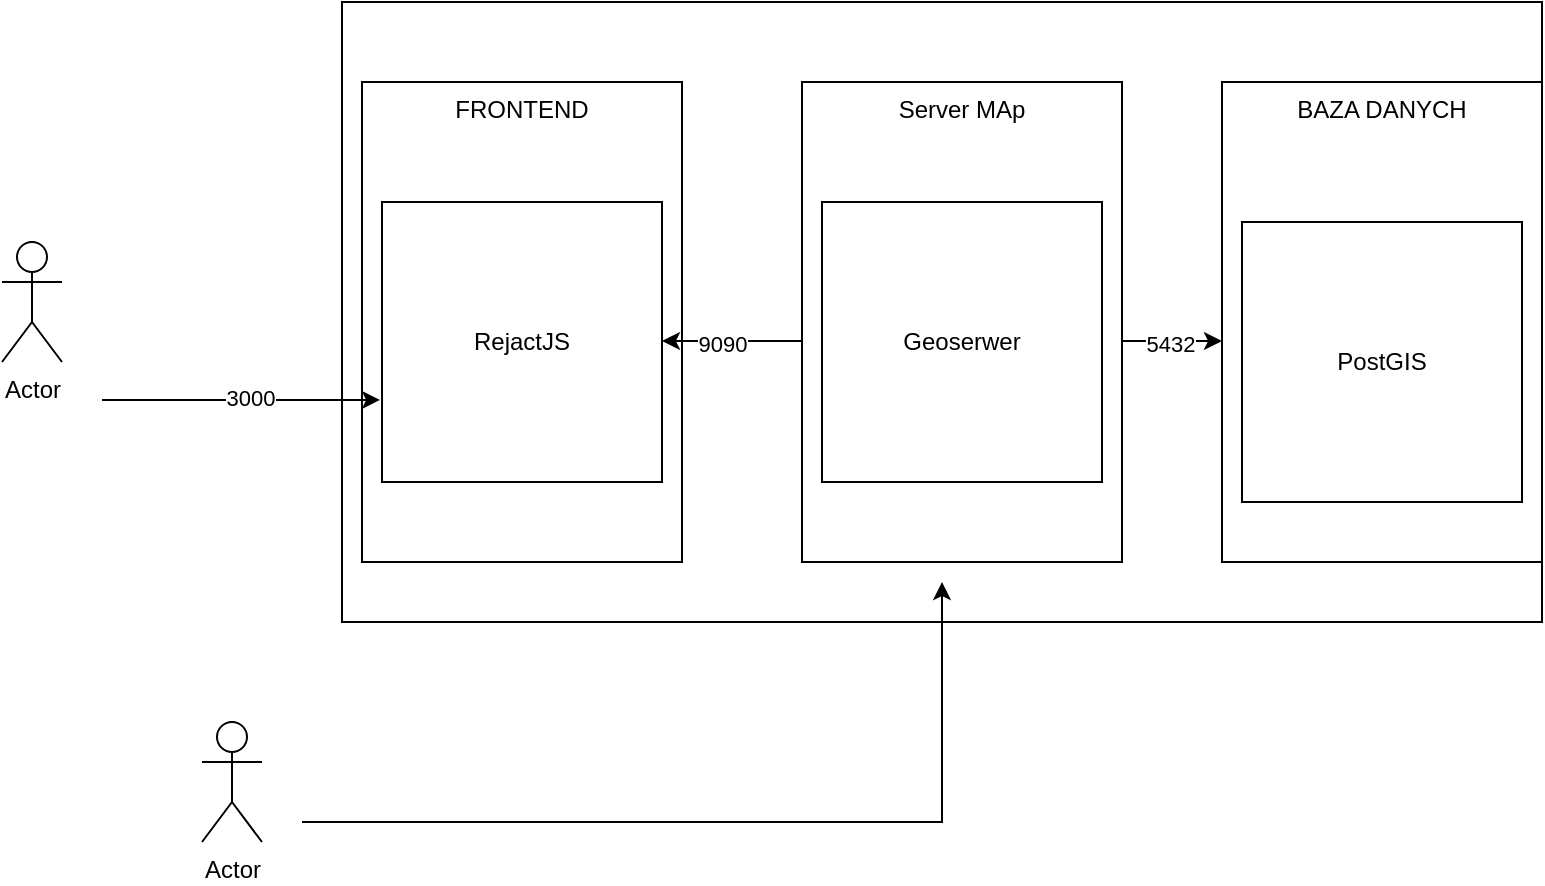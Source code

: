 <mxfile version="26.1.1">
  <diagram name="Strona-1" id="drVkHrgL6Y4eE4CQAnbn">
    <mxGraphModel dx="2261" dy="818" grid="1" gridSize="10" guides="1" tooltips="1" connect="1" arrows="1" fold="1" page="1" pageScale="1" pageWidth="827" pageHeight="1169" math="0" shadow="0">
      <root>
        <mxCell id="0" />
        <mxCell id="1" parent="0" />
        <mxCell id="jtqCCUNuKS-AQmFlPq8c-24" value="" style="rounded=0;whiteSpace=wrap;html=1;" vertex="1" parent="1">
          <mxGeometry x="150" y="240" width="600" height="310" as="geometry" />
        </mxCell>
        <mxCell id="jtqCCUNuKS-AQmFlPq8c-2" value="&lt;font style=&quot;vertical-align: inherit;&quot;&gt;&lt;font style=&quot;vertical-align: inherit;&quot;&gt;FRONTEND&lt;/font&gt;&lt;/font&gt;" style="rounded=0;whiteSpace=wrap;html=1;rotation=0;align=center;verticalAlign=top;" vertex="1" parent="1">
          <mxGeometry x="160" y="280" width="160" height="240" as="geometry" />
        </mxCell>
        <mxCell id="jtqCCUNuKS-AQmFlPq8c-8" value="Actor" style="shape=umlActor;verticalLabelPosition=bottom;verticalAlign=top;html=1;outlineConnect=0;" vertex="1" parent="1">
          <mxGeometry x="-20" y="360" width="30" height="60" as="geometry" />
        </mxCell>
        <mxCell id="jtqCCUNuKS-AQmFlPq8c-9" value="Actor" style="shape=umlActor;verticalLabelPosition=bottom;verticalAlign=top;html=1;outlineConnect=0;" vertex="1" parent="1">
          <mxGeometry x="80" y="600" width="30" height="60" as="geometry" />
        </mxCell>
        <mxCell id="jtqCCUNuKS-AQmFlPq8c-10" value="RejactJS" style="rounded=0;whiteSpace=wrap;html=1;rotation=0;" vertex="1" parent="1">
          <mxGeometry x="170" y="340" width="140" height="140" as="geometry" />
        </mxCell>
        <mxCell id="jtqCCUNuKS-AQmFlPq8c-13" value="" style="endArrow=classic;startArrow=classic;html=1;rounded=0;" edge="1" parent="1">
          <mxGeometry width="50" height="50" relative="1" as="geometry">
            <mxPoint x="310" y="409.5" as="sourcePoint" />
            <mxPoint x="390" y="409.5" as="targetPoint" />
          </mxGeometry>
        </mxCell>
        <mxCell id="jtqCCUNuKS-AQmFlPq8c-22" value="9090" style="edgeLabel;html=1;align=center;verticalAlign=middle;resizable=0;points=[];" vertex="1" connectable="0" parent="jtqCCUNuKS-AQmFlPq8c-13">
          <mxGeometry x="-0.25" relative="1" as="geometry">
            <mxPoint y="1" as="offset" />
          </mxGeometry>
        </mxCell>
        <mxCell id="jtqCCUNuKS-AQmFlPq8c-14" value="" style="endArrow=classic;startArrow=classic;html=1;rounded=0;" edge="1" parent="1">
          <mxGeometry width="50" height="50" relative="1" as="geometry">
            <mxPoint x="510" y="409.5" as="sourcePoint" />
            <mxPoint x="590" y="409.5" as="targetPoint" />
          </mxGeometry>
        </mxCell>
        <mxCell id="jtqCCUNuKS-AQmFlPq8c-21" value="5432" style="edgeLabel;html=1;align=center;verticalAlign=middle;resizable=0;points=[];" vertex="1" connectable="0" parent="jtqCCUNuKS-AQmFlPq8c-14">
          <mxGeometry x="0.35" relative="1" as="geometry">
            <mxPoint y="1" as="offset" />
          </mxGeometry>
        </mxCell>
        <mxCell id="jtqCCUNuKS-AQmFlPq8c-15" value="" style="endArrow=classic;html=1;rounded=0;" edge="1" parent="1">
          <mxGeometry width="50" height="50" relative="1" as="geometry">
            <mxPoint x="130" y="650" as="sourcePoint" />
            <mxPoint x="450" y="530" as="targetPoint" />
            <Array as="points">
              <mxPoint x="450" y="650" />
            </Array>
          </mxGeometry>
        </mxCell>
        <mxCell id="jtqCCUNuKS-AQmFlPq8c-16" value="" style="endArrow=classic;html=1;rounded=0;entryX=-0.007;entryY=0.707;entryDx=0;entryDy=0;entryPerimeter=0;" edge="1" parent="1" target="jtqCCUNuKS-AQmFlPq8c-10">
          <mxGeometry width="50" height="50" relative="1" as="geometry">
            <mxPoint x="30" y="439" as="sourcePoint" />
            <mxPoint x="80" y="385" as="targetPoint" />
          </mxGeometry>
        </mxCell>
        <mxCell id="jtqCCUNuKS-AQmFlPq8c-23" value="3000" style="edgeLabel;html=1;align=center;verticalAlign=middle;resizable=0;points=[];" vertex="1" connectable="0" parent="jtqCCUNuKS-AQmFlPq8c-16">
          <mxGeometry x="0.065" y="1" relative="1" as="geometry">
            <mxPoint as="offset" />
          </mxGeometry>
        </mxCell>
        <mxCell id="jtqCCUNuKS-AQmFlPq8c-17" value="Server MAp" style="rounded=0;whiteSpace=wrap;html=1;rotation=0;align=center;verticalAlign=top;" vertex="1" parent="1">
          <mxGeometry x="380" y="280" width="160" height="240" as="geometry" />
        </mxCell>
        <mxCell id="jtqCCUNuKS-AQmFlPq8c-18" value="&lt;font style=&quot;vertical-align: inherit;&quot;&gt;&lt;font style=&quot;vertical-align: inherit;&quot;&gt;BAZA DANYCH&lt;/font&gt;&lt;/font&gt;" style="rounded=0;whiteSpace=wrap;html=1;rotation=0;align=center;verticalAlign=top;" vertex="1" parent="1">
          <mxGeometry x="590" y="280" width="160" height="240" as="geometry" />
        </mxCell>
        <mxCell id="jtqCCUNuKS-AQmFlPq8c-19" value="Geoserwer" style="rounded=0;whiteSpace=wrap;html=1;rotation=0;" vertex="1" parent="1">
          <mxGeometry x="390" y="340" width="140" height="140" as="geometry" />
        </mxCell>
        <mxCell id="jtqCCUNuKS-AQmFlPq8c-20" value="PostGIS" style="rounded=0;whiteSpace=wrap;html=1;rotation=0;" vertex="1" parent="1">
          <mxGeometry x="600" y="350" width="140" height="140" as="geometry" />
        </mxCell>
      </root>
    </mxGraphModel>
  </diagram>
</mxfile>
